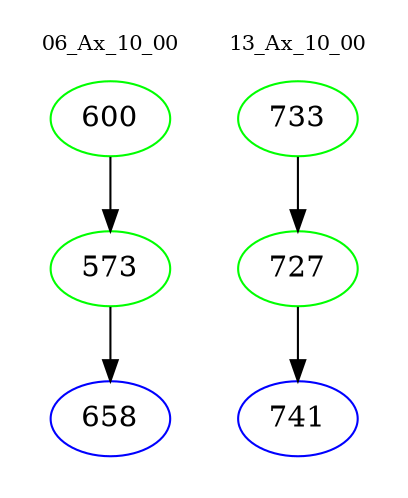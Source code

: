 digraph{
subgraph cluster_0 {
color = white
label = "06_Ax_10_00";
fontsize=10;
T0_600 [label="600", color="green"]
T0_600 -> T0_573 [color="black"]
T0_573 [label="573", color="green"]
T0_573 -> T0_658 [color="black"]
T0_658 [label="658", color="blue"]
}
subgraph cluster_1 {
color = white
label = "13_Ax_10_00";
fontsize=10;
T1_733 [label="733", color="green"]
T1_733 -> T1_727 [color="black"]
T1_727 [label="727", color="green"]
T1_727 -> T1_741 [color="black"]
T1_741 [label="741", color="blue"]
}
}

